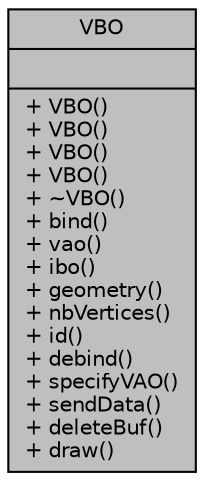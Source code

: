 digraph "VBO"
{
  bgcolor="transparent";
  edge [fontname="Helvetica",fontsize="10",labelfontname="Helvetica",labelfontsize="10"];
  node [fontname="Helvetica",fontsize="10",shape=record];
  Node1 [label="{VBO\n||+ VBO()\l+ VBO()\l+ VBO()\l+ VBO()\l+ ~VBO()\l+ bind()\l+ vao()\l+ ibo()\l+ geometry()\l+ nbVertices()\l+ id()\l+ debind()\l+ specifyVAO()\l+ sendData()\l+ deleteBuf()\l+ draw()\l}",height=0.2,width=0.4,color="black", fillcolor="grey75", style="filled", fontcolor="black"];
}
